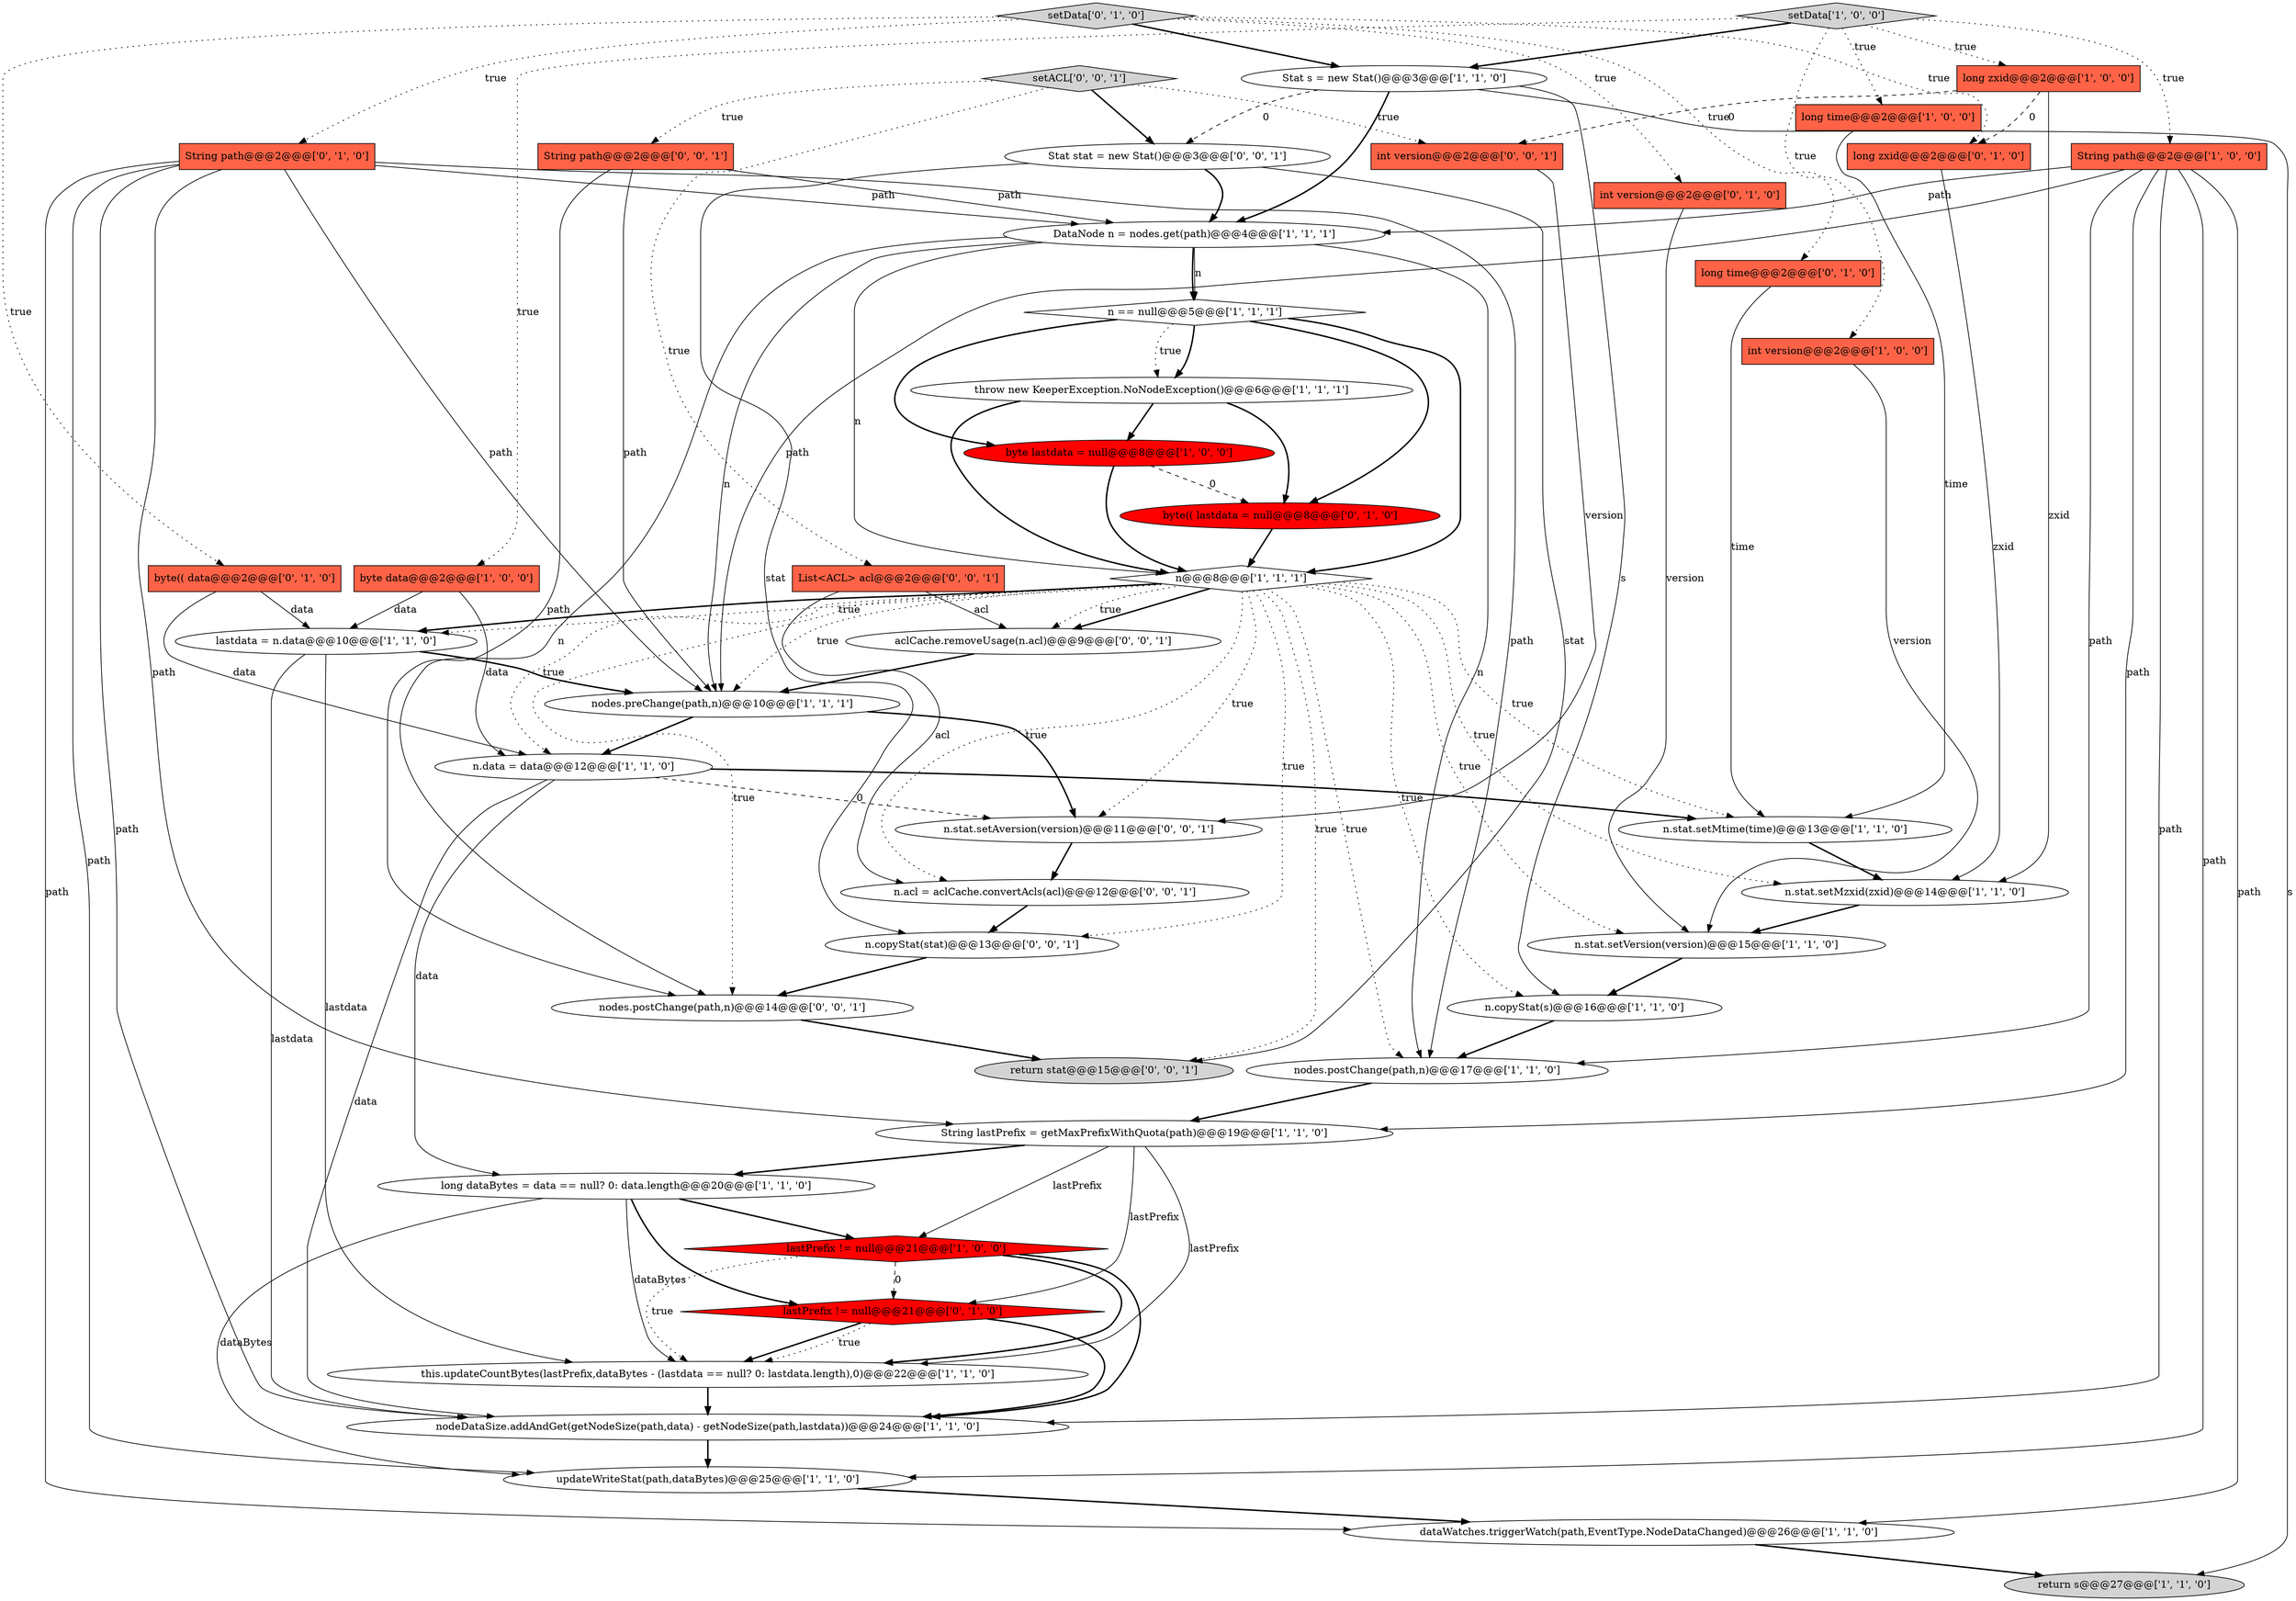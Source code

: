digraph {
22 [style = filled, label = "nodes.postChange(path,n)@@@17@@@['1', '1', '0']", fillcolor = white, shape = ellipse image = "AAA0AAABBB1BBB"];
30 [style = filled, label = "lastPrefix != null@@@21@@@['0', '1', '0']", fillcolor = red, shape = diamond image = "AAA1AAABBB2BBB"];
37 [style = filled, label = "Stat stat = new Stat()@@@3@@@['0', '0', '1']", fillcolor = white, shape = ellipse image = "AAA0AAABBB3BBB"];
16 [style = filled, label = "lastdata = n.data@@@10@@@['1', '1', '0']", fillcolor = white, shape = ellipse image = "AAA0AAABBB1BBB"];
1 [style = filled, label = "long time@@@2@@@['1', '0', '0']", fillcolor = tomato, shape = box image = "AAA0AAABBB1BBB"];
27 [style = filled, label = "setData['1', '0', '0']", fillcolor = lightgray, shape = diamond image = "AAA0AAABBB1BBB"];
13 [style = filled, label = "this.updateCountBytes(lastPrefix,dataBytes - (lastdata == null? 0: lastdata.length),0)@@@22@@@['1', '1', '0']", fillcolor = white, shape = ellipse image = "AAA0AAABBB1BBB"];
7 [style = filled, label = "throw new KeeperException.NoNodeException()@@@6@@@['1', '1', '1']", fillcolor = white, shape = ellipse image = "AAA0AAABBB1BBB"];
34 [style = filled, label = "int version@@@2@@@['0', '1', '0']", fillcolor = tomato, shape = box image = "AAA0AAABBB2BBB"];
15 [style = filled, label = "nodeDataSize.addAndGet(getNodeSize(path,data) - getNodeSize(path,lastdata))@@@24@@@['1', '1', '0']", fillcolor = white, shape = ellipse image = "AAA0AAABBB1BBB"];
24 [style = filled, label = "n@@@8@@@['1', '1', '1']", fillcolor = white, shape = diamond image = "AAA0AAABBB1BBB"];
31 [style = filled, label = "setData['0', '1', '0']", fillcolor = lightgray, shape = diamond image = "AAA0AAABBB2BBB"];
3 [style = filled, label = "n.stat.setMzxid(zxid)@@@14@@@['1', '1', '0']", fillcolor = white, shape = ellipse image = "AAA0AAABBB1BBB"];
45 [style = filled, label = "n.stat.setAversion(version)@@@11@@@['0', '0', '1']", fillcolor = white, shape = ellipse image = "AAA0AAABBB3BBB"];
25 [style = filled, label = "n.copyStat(s)@@@16@@@['1', '1', '0']", fillcolor = white, shape = ellipse image = "AAA0AAABBB1BBB"];
36 [style = filled, label = "n.copyStat(stat)@@@13@@@['0', '0', '1']", fillcolor = white, shape = ellipse image = "AAA0AAABBB3BBB"];
8 [style = filled, label = "n.data = data@@@12@@@['1', '1', '0']", fillcolor = white, shape = ellipse image = "AAA0AAABBB1BBB"];
12 [style = filled, label = "byte lastdata = null@@@8@@@['1', '0', '0']", fillcolor = red, shape = ellipse image = "AAA1AAABBB1BBB"];
10 [style = filled, label = "n == null@@@5@@@['1', '1', '1']", fillcolor = white, shape = diamond image = "AAA0AAABBB1BBB"];
2 [style = filled, label = "lastPrefix != null@@@21@@@['1', '0', '0']", fillcolor = red, shape = diamond image = "AAA1AAABBB1BBB"];
9 [style = filled, label = "Stat s = new Stat()@@@3@@@['1', '1', '0']", fillcolor = white, shape = ellipse image = "AAA0AAABBB1BBB"];
19 [style = filled, label = "int version@@@2@@@['1', '0', '0']", fillcolor = tomato, shape = box image = "AAA0AAABBB1BBB"];
39 [style = filled, label = "String path@@@2@@@['0', '0', '1']", fillcolor = tomato, shape = box image = "AAA0AAABBB3BBB"];
35 [style = filled, label = "long zxid@@@2@@@['0', '1', '0']", fillcolor = tomato, shape = box image = "AAA1AAABBB2BBB"];
6 [style = filled, label = "String path@@@2@@@['1', '0', '0']", fillcolor = tomato, shape = box image = "AAA0AAABBB1BBB"];
0 [style = filled, label = "nodes.preChange(path,n)@@@10@@@['1', '1', '1']", fillcolor = white, shape = ellipse image = "AAA0AAABBB1BBB"];
42 [style = filled, label = "return stat@@@15@@@['0', '0', '1']", fillcolor = lightgray, shape = ellipse image = "AAA0AAABBB3BBB"];
29 [style = filled, label = "String path@@@2@@@['0', '1', '0']", fillcolor = tomato, shape = box image = "AAA0AAABBB2BBB"];
26 [style = filled, label = "n.stat.setVersion(version)@@@15@@@['1', '1', '0']", fillcolor = white, shape = ellipse image = "AAA0AAABBB1BBB"];
33 [style = filled, label = "byte(( data@@@2@@@['0', '1', '0']", fillcolor = tomato, shape = box image = "AAA0AAABBB2BBB"];
21 [style = filled, label = "long dataBytes = data == null? 0: data.length@@@20@@@['1', '1', '0']", fillcolor = white, shape = ellipse image = "AAA0AAABBB1BBB"];
11 [style = filled, label = "DataNode n = nodes.get(path)@@@4@@@['1', '1', '1']", fillcolor = white, shape = ellipse image = "AAA0AAABBB1BBB"];
5 [style = filled, label = "dataWatches.triggerWatch(path,EventType.NodeDataChanged)@@@26@@@['1', '1', '0']", fillcolor = white, shape = ellipse image = "AAA0AAABBB1BBB"];
46 [style = filled, label = "setACL['0', '0', '1']", fillcolor = lightgray, shape = diamond image = "AAA0AAABBB3BBB"];
20 [style = filled, label = "n.stat.setMtime(time)@@@13@@@['1', '1', '0']", fillcolor = white, shape = ellipse image = "AAA0AAABBB1BBB"];
32 [style = filled, label = "byte(( lastdata = null@@@8@@@['0', '1', '0']", fillcolor = red, shape = ellipse image = "AAA1AAABBB2BBB"];
18 [style = filled, label = "byte data@@@2@@@['1', '0', '0']", fillcolor = tomato, shape = box image = "AAA0AAABBB1BBB"];
38 [style = filled, label = "n.acl = aclCache.convertAcls(acl)@@@12@@@['0', '0', '1']", fillcolor = white, shape = ellipse image = "AAA0AAABBB3BBB"];
28 [style = filled, label = "long time@@@2@@@['0', '1', '0']", fillcolor = tomato, shape = box image = "AAA0AAABBB2BBB"];
23 [style = filled, label = "long zxid@@@2@@@['1', '0', '0']", fillcolor = tomato, shape = box image = "AAA1AAABBB1BBB"];
44 [style = filled, label = "int version@@@2@@@['0', '0', '1']", fillcolor = tomato, shape = box image = "AAA0AAABBB3BBB"];
41 [style = filled, label = "nodes.postChange(path,n)@@@14@@@['0', '0', '1']", fillcolor = white, shape = ellipse image = "AAA0AAABBB3BBB"];
14 [style = filled, label = "return s@@@27@@@['1', '1', '0']", fillcolor = lightgray, shape = ellipse image = "AAA0AAABBB1BBB"];
4 [style = filled, label = "updateWriteStat(path,dataBytes)@@@25@@@['1', '1', '0']", fillcolor = white, shape = ellipse image = "AAA0AAABBB1BBB"];
40 [style = filled, label = "aclCache.removeUsage(n.acl)@@@9@@@['0', '0', '1']", fillcolor = white, shape = ellipse image = "AAA0AAABBB3BBB"];
43 [style = filled, label = "List<ACL> acl@@@2@@@['0', '0', '1']", fillcolor = tomato, shape = box image = "AAA0AAABBB3BBB"];
17 [style = filled, label = "String lastPrefix = getMaxPrefixWithQuota(path)@@@19@@@['1', '1', '0']", fillcolor = white, shape = ellipse image = "AAA0AAABBB1BBB"];
18->8 [style = solid, label="data"];
28->20 [style = solid, label="time"];
7->32 [style = bold, label=""];
16->0 [style = bold, label=""];
37->36 [style = solid, label="stat"];
27->1 [style = dotted, label="true"];
30->13 [style = bold, label=""];
9->11 [style = bold, label=""];
25->22 [style = bold, label=""];
37->11 [style = bold, label=""];
24->25 [style = dotted, label="true"];
31->9 [style = bold, label=""];
11->41 [style = solid, label="n"];
10->24 [style = bold, label=""];
27->9 [style = bold, label=""];
39->41 [style = solid, label="path"];
6->5 [style = solid, label="path"];
27->23 [style = dotted, label="true"];
10->32 [style = bold, label=""];
6->4 [style = solid, label="path"];
21->30 [style = bold, label=""];
11->22 [style = solid, label="n"];
27->19 [style = dotted, label="true"];
6->17 [style = solid, label="path"];
21->2 [style = bold, label=""];
8->20 [style = bold, label=""];
31->28 [style = dotted, label="true"];
10->12 [style = bold, label=""];
24->42 [style = dotted, label="true"];
45->38 [style = bold, label=""];
44->45 [style = solid, label="version"];
2->15 [style = bold, label=""];
0->8 [style = bold, label=""];
31->34 [style = dotted, label="true"];
43->38 [style = solid, label="acl"];
18->16 [style = solid, label="data"];
24->3 [style = dotted, label="true"];
24->8 [style = dotted, label="true"];
27->18 [style = dotted, label="true"];
17->21 [style = bold, label=""];
6->15 [style = solid, label="path"];
41->42 [style = bold, label=""];
29->11 [style = solid, label="path"];
36->41 [style = bold, label=""];
29->22 [style = solid, label="path"];
16->15 [style = solid, label="lastdata"];
40->0 [style = bold, label=""];
23->35 [style = dashed, label="0"];
39->0 [style = solid, label="path"];
20->3 [style = bold, label=""];
24->40 [style = bold, label=""];
19->26 [style = solid, label="version"];
9->14 [style = solid, label="s"];
31->33 [style = dotted, label="true"];
10->7 [style = bold, label=""];
46->37 [style = bold, label=""];
2->30 [style = dashed, label="0"];
9->37 [style = dashed, label="0"];
21->4 [style = solid, label="dataBytes"];
33->16 [style = solid, label="data"];
7->24 [style = bold, label=""];
24->26 [style = dotted, label="true"];
24->22 [style = dotted, label="true"];
24->0 [style = dotted, label="true"];
22->17 [style = bold, label=""];
34->26 [style = solid, label="version"];
13->15 [style = bold, label=""];
31->29 [style = dotted, label="true"];
30->15 [style = bold, label=""];
6->22 [style = solid, label="path"];
11->0 [style = solid, label="n"];
29->5 [style = solid, label="path"];
37->42 [style = solid, label="stat"];
0->45 [style = bold, label=""];
31->35 [style = dotted, label="true"];
12->32 [style = dashed, label="0"];
3->26 [style = bold, label=""];
11->24 [style = solid, label="n"];
12->24 [style = bold, label=""];
24->16 [style = dotted, label="true"];
6->11 [style = solid, label="path"];
17->13 [style = solid, label="lastPrefix"];
30->13 [style = dotted, label="true"];
29->0 [style = solid, label="path"];
11->10 [style = bold, label=""];
24->20 [style = dotted, label="true"];
24->45 [style = dotted, label="true"];
24->40 [style = dotted, label="true"];
24->36 [style = dotted, label="true"];
16->13 [style = solid, label="lastdata"];
4->5 [style = bold, label=""];
17->30 [style = solid, label="lastPrefix"];
8->21 [style = solid, label="data"];
24->41 [style = dotted, label="true"];
21->13 [style = solid, label="dataBytes"];
7->12 [style = bold, label=""];
35->3 [style = solid, label="zxid"];
26->25 [style = bold, label=""];
38->36 [style = bold, label=""];
11->10 [style = solid, label="n"];
33->8 [style = solid, label="data"];
46->44 [style = dotted, label="true"];
5->14 [style = bold, label=""];
29->4 [style = solid, label="path"];
23->3 [style = solid, label="zxid"];
2->13 [style = bold, label=""];
24->16 [style = bold, label=""];
24->38 [style = dotted, label="true"];
29->15 [style = solid, label="path"];
1->20 [style = solid, label="time"];
23->44 [style = dashed, label="0"];
39->11 [style = solid, label="path"];
15->4 [style = bold, label=""];
9->25 [style = solid, label="s"];
17->2 [style = solid, label="lastPrefix"];
46->39 [style = dotted, label="true"];
8->45 [style = dashed, label="0"];
29->17 [style = solid, label="path"];
27->6 [style = dotted, label="true"];
43->40 [style = solid, label="acl"];
6->0 [style = solid, label="path"];
32->24 [style = bold, label=""];
10->7 [style = dotted, label="true"];
2->13 [style = dotted, label="true"];
46->43 [style = dotted, label="true"];
8->15 [style = solid, label="data"];
}
